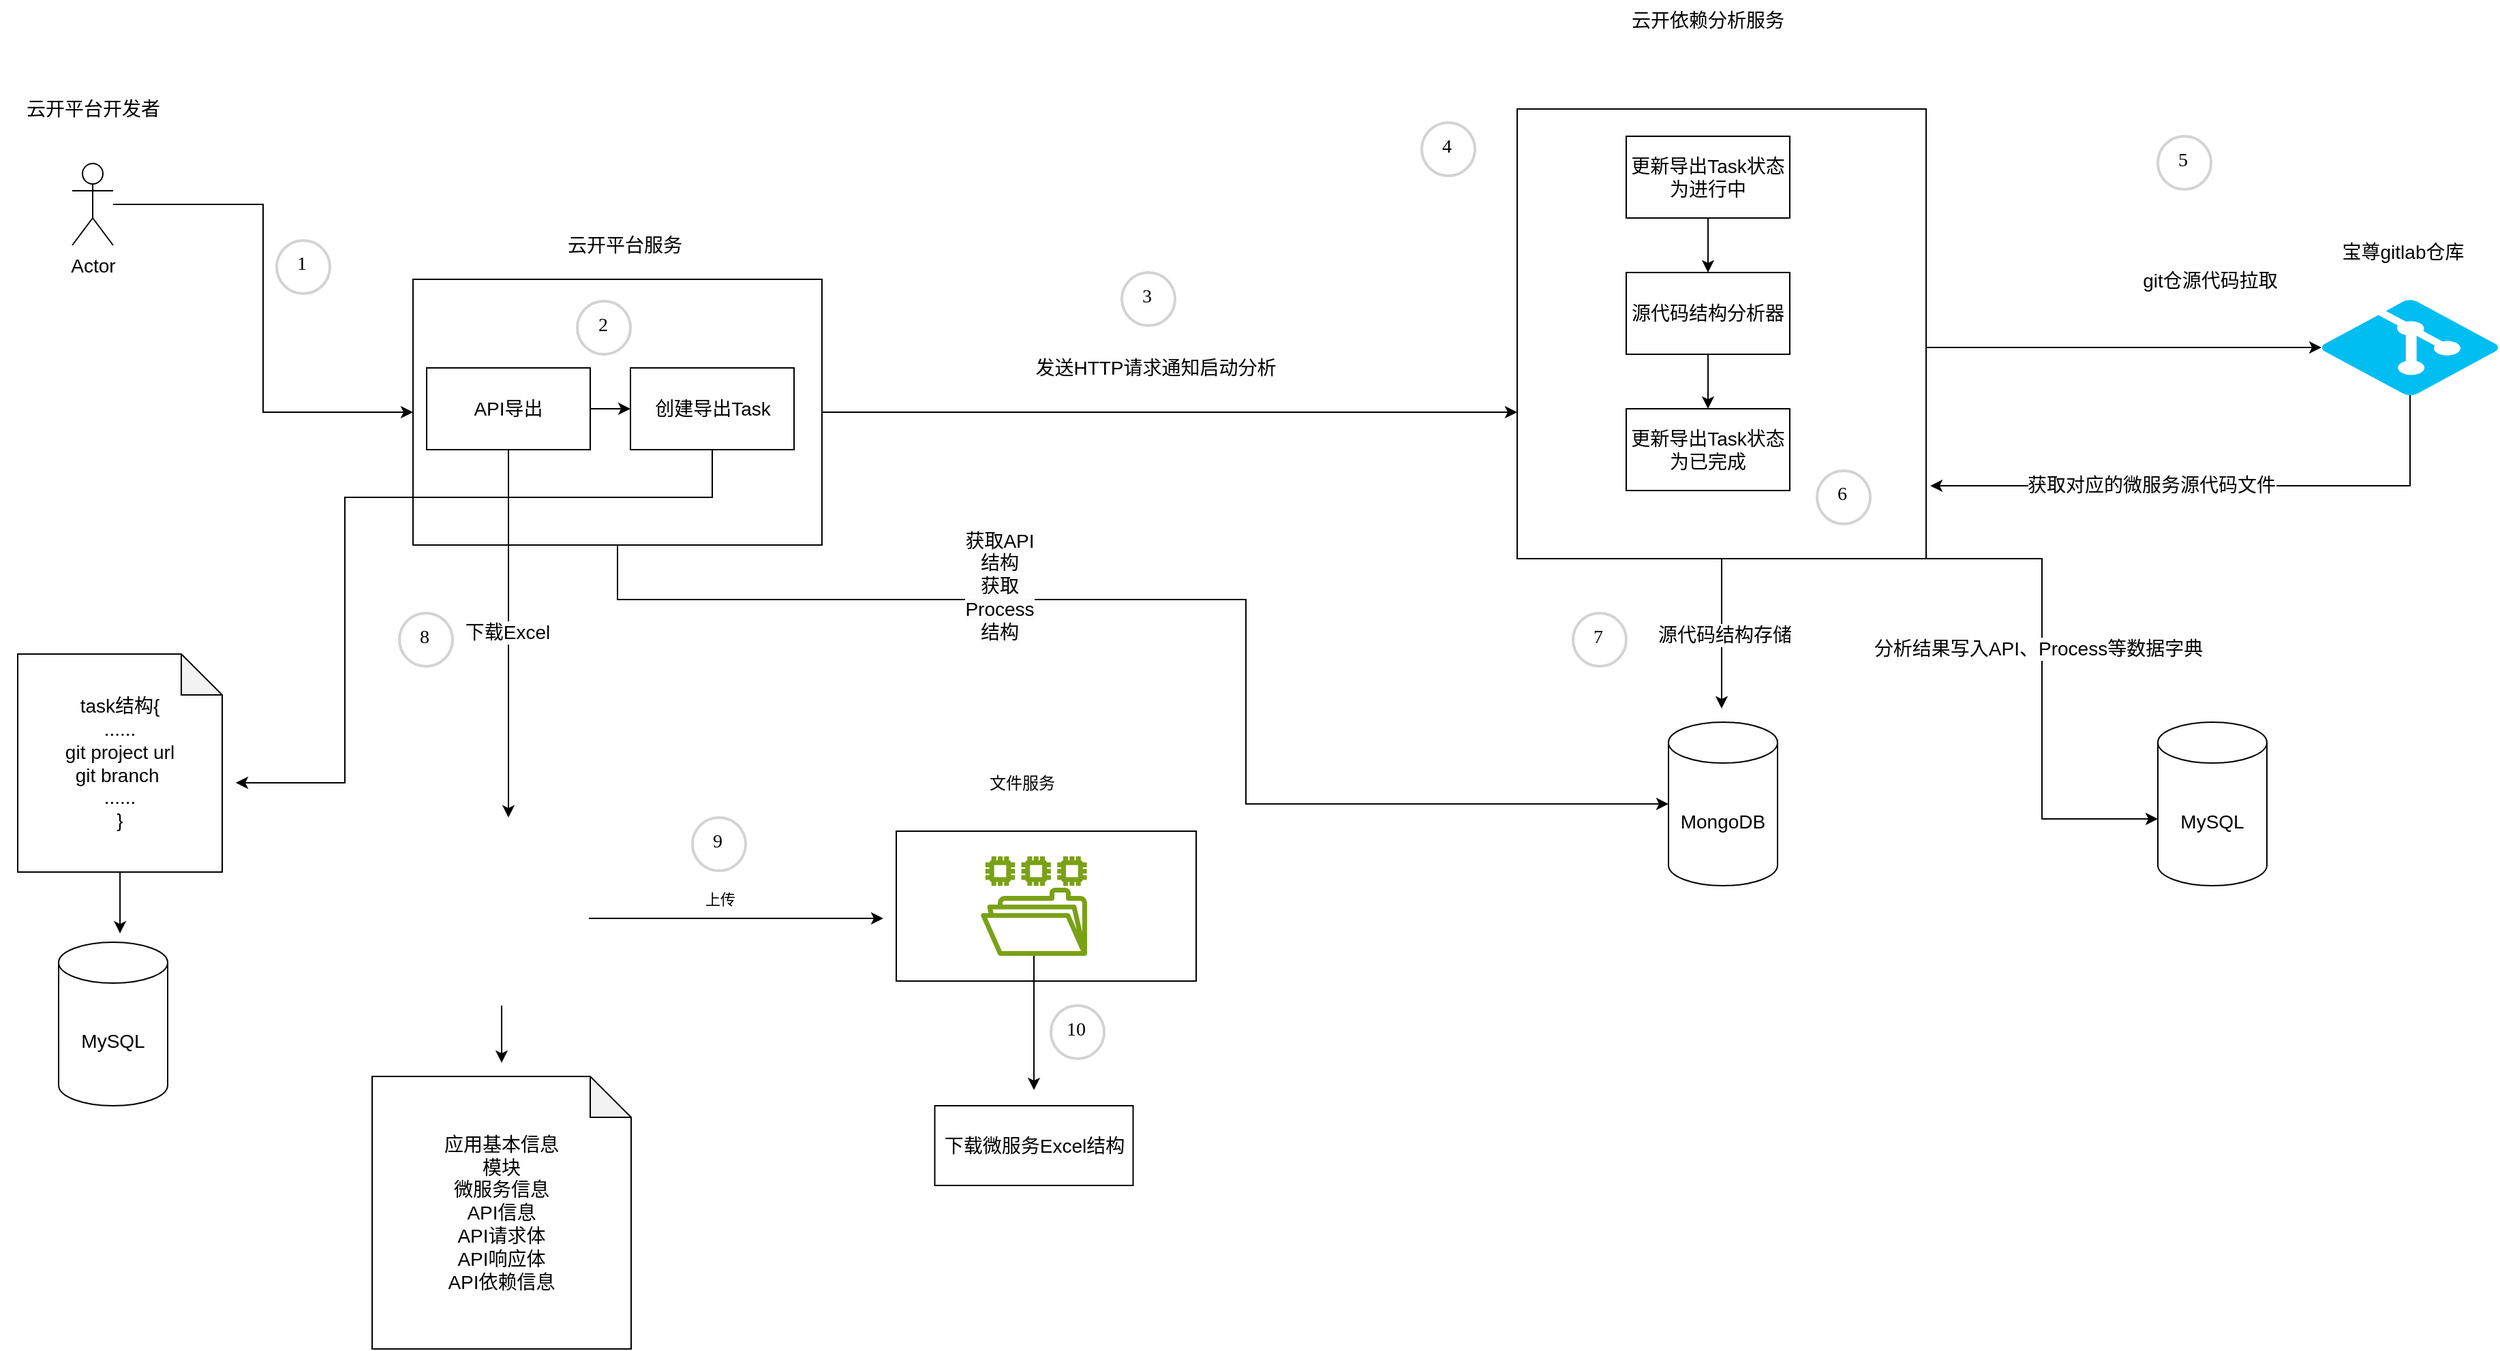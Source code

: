 <mxfile version="24.1.0" type="github">
  <diagram name="Page-1" id="uukP3XcTdVGsUKC_aiOE">
    <mxGraphModel dx="2074" dy="1121" grid="1" gridSize="10" guides="1" tooltips="1" connect="1" arrows="1" fold="1" page="1" pageScale="1" pageWidth="827" pageHeight="1169" math="0" shadow="0">
      <root>
        <mxCell id="0" />
        <mxCell id="1" parent="0" />
        <mxCell id="8WbEt5foAgeZKm9OIb6H-21" style="edgeStyle=orthogonalEdgeStyle;rounded=0;orthogonalLoop=1;jettySize=auto;html=1;fontSize=14;" parent="1" source="8WbEt5foAgeZKm9OIb6H-4" target="8WbEt5foAgeZKm9OIb6H-14" edge="1">
          <mxGeometry relative="1" as="geometry">
            <mxPoint x="1120" y="472.5" as="targetPoint" />
            <Array as="points">
              <mxPoint x="1090" y="473" />
              <mxPoint x="1090" y="473" />
            </Array>
          </mxGeometry>
        </mxCell>
        <mxCell id="8WbEt5foAgeZKm9OIb6H-4" value="" style="rounded=0;whiteSpace=wrap;html=1;fontSize=14;" parent="1" vertex="1">
          <mxGeometry x="320" y="375" width="300" height="195" as="geometry" />
        </mxCell>
        <mxCell id="8WbEt5foAgeZKm9OIb6H-5" value="云开平台服务" style="text;html=1;align=center;verticalAlign=middle;whiteSpace=wrap;rounded=0;fontSize=14;" parent="1" vertex="1">
          <mxGeometry x="382.5" y="340" width="185" height="20" as="geometry" />
        </mxCell>
        <mxCell id="8WbEt5foAgeZKm9OIb6H-12" style="edgeStyle=orthogonalEdgeStyle;rounded=0;orthogonalLoop=1;jettySize=auto;html=1;entryX=0;entryY=0.5;entryDx=0;entryDy=0;fontSize=14;" parent="1" source="8WbEt5foAgeZKm9OIb6H-8" target="8WbEt5foAgeZKm9OIb6H-4" edge="1">
          <mxGeometry relative="1" as="geometry" />
        </mxCell>
        <mxCell id="8WbEt5foAgeZKm9OIb6H-8" value="Actor" style="shape=umlActor;verticalLabelPosition=bottom;verticalAlign=top;html=1;outlineConnect=0;fontSize=14;" parent="1" vertex="1">
          <mxGeometry x="70" y="290" width="30" height="60" as="geometry" />
        </mxCell>
        <mxCell id="8WbEt5foAgeZKm9OIb6H-11" value="云开平台开发者" style="text;html=1;align=center;verticalAlign=middle;whiteSpace=wrap;rounded=0;fontSize=14;" parent="1" vertex="1">
          <mxGeometry x="17.5" y="240" width="135" height="20" as="geometry" />
        </mxCell>
        <mxCell id="8WbEt5foAgeZKm9OIb6H-23" style="edgeStyle=orthogonalEdgeStyle;rounded=0;orthogonalLoop=1;jettySize=auto;html=1;fontSize=14;" parent="1" source="8WbEt5foAgeZKm9OIb6H-14" edge="1" target="8WbEt5foAgeZKm9OIb6H-17">
          <mxGeometry relative="1" as="geometry">
            <mxPoint x="1700" y="420" as="targetPoint" />
            <Array as="points">
              <mxPoint x="1500" y="425" />
              <mxPoint x="1500" y="425" />
            </Array>
          </mxGeometry>
        </mxCell>
        <mxCell id="8WbEt5foAgeZKm9OIb6H-24" value="git仓源代码拉取" style="edgeLabel;html=1;align=center;verticalAlign=middle;resizable=0;points=[];fontSize=14;" parent="8WbEt5foAgeZKm9OIb6H-23" vertex="1" connectable="0">
          <mxGeometry x="-0.191" y="-1" relative="1" as="geometry">
            <mxPoint x="90" y="-50" as="offset" />
          </mxGeometry>
        </mxCell>
        <mxCell id="8WbEt5foAgeZKm9OIb6H-29" style="edgeStyle=orthogonalEdgeStyle;rounded=0;orthogonalLoop=1;jettySize=auto;html=1;fontSize=14;" parent="1" source="8WbEt5foAgeZKm9OIb6H-14" edge="1">
          <mxGeometry relative="1" as="geometry">
            <mxPoint x="1280" y="690" as="targetPoint" />
          </mxGeometry>
        </mxCell>
        <mxCell id="8WbEt5foAgeZKm9OIb6H-30" value="源代码结构存储" style="edgeLabel;html=1;align=center;verticalAlign=middle;resizable=0;points=[];fontSize=14;" parent="8WbEt5foAgeZKm9OIb6H-29" vertex="1" connectable="0">
          <mxGeometry x="0.021" y="1" relative="1" as="geometry">
            <mxPoint as="offset" />
          </mxGeometry>
        </mxCell>
        <mxCell id="8WbEt5foAgeZKm9OIb6H-14" value="" style="rounded=0;whiteSpace=wrap;html=1;fontSize=14;" parent="1" vertex="1">
          <mxGeometry x="1130" y="250" width="300" height="330" as="geometry" />
        </mxCell>
        <mxCell id="8WbEt5foAgeZKm9OIb6H-15" value="云开依赖分析服务" style="text;html=1;align=center;verticalAlign=middle;whiteSpace=wrap;rounded=0;fontSize=14;" parent="1" vertex="1">
          <mxGeometry x="1210" y="170" width="120" height="30" as="geometry" />
        </mxCell>
        <mxCell id="8WbEt5foAgeZKm9OIb6H-17" value="" style="verticalLabelPosition=bottom;html=1;verticalAlign=top;align=center;strokeColor=none;fillColor=#00BEF2;shape=mxgraph.azure.git_repository;fontSize=14;" parent="1" vertex="1">
          <mxGeometry x="1720" y="390" width="130" height="70" as="geometry" />
        </mxCell>
        <mxCell id="8WbEt5foAgeZKm9OIb6H-18" value="宝尊gitlab仓库" style="text;html=1;align=center;verticalAlign=middle;whiteSpace=wrap;rounded=0;fontSize=14;" parent="1" vertex="1">
          <mxGeometry x="1725" y="340" width="110" height="30" as="geometry" />
        </mxCell>
        <mxCell id="8WbEt5foAgeZKm9OIb6H-19" value="task结构{&lt;div style=&quot;font-size: 14px;&quot;&gt;......&lt;br style=&quot;font-size: 14px;&quot;&gt;&lt;div style=&quot;font-size: 14px;&quot;&gt;git project url&lt;/div&gt;&lt;div style=&quot;font-size: 14px;&quot;&gt;git branch&amp;nbsp;&lt;/div&gt;&lt;div style=&quot;font-size: 14px;&quot;&gt;......&lt;/div&gt;&lt;div style=&quot;font-size: 14px;&quot;&gt;&lt;span style=&quot;background-color: initial; font-size: 14px;&quot;&gt;}&lt;/span&gt;&lt;br style=&quot;font-size: 14px;&quot;&gt;&lt;/div&gt;&lt;/div&gt;" style="shape=note;whiteSpace=wrap;html=1;backgroundOutline=1;darkOpacity=0.05;fontSize=14;" parent="1" vertex="1">
          <mxGeometry x="30" y="650" width="150" height="160" as="geometry" />
        </mxCell>
        <mxCell id="8WbEt5foAgeZKm9OIb6H-22" value="发送HTTP请求通知启动分析" style="text;html=1;align=center;verticalAlign=middle;whiteSpace=wrap;rounded=0;fontSize=14;" parent="1" vertex="1">
          <mxGeometry x="750" y="430" width="230" height="20" as="geometry" />
        </mxCell>
        <mxCell id="8WbEt5foAgeZKm9OIb6H-67" value="" style="edgeStyle=orthogonalEdgeStyle;rounded=0;orthogonalLoop=1;jettySize=auto;html=1;" parent="1" source="8WbEt5foAgeZKm9OIb6H-26" target="8WbEt5foAgeZKm9OIb6H-66" edge="1">
          <mxGeometry relative="1" as="geometry" />
        </mxCell>
        <mxCell id="8WbEt5foAgeZKm9OIb6H-68" style="edgeStyle=orthogonalEdgeStyle;rounded=0;orthogonalLoop=1;jettySize=auto;html=1;" parent="1" source="8WbEt5foAgeZKm9OIb6H-26" edge="1">
          <mxGeometry relative="1" as="geometry">
            <mxPoint x="390" y="770" as="targetPoint" />
          </mxGeometry>
        </mxCell>
        <mxCell id="8WbEt5foAgeZKm9OIb6H-69" value="下载Excel" style="edgeLabel;html=1;align=center;verticalAlign=middle;resizable=0;points=[];fontSize=14;" parent="8WbEt5foAgeZKm9OIb6H-68" vertex="1" connectable="0">
          <mxGeometry x="-0.009" y="-1" relative="1" as="geometry">
            <mxPoint as="offset" />
          </mxGeometry>
        </mxCell>
        <mxCell id="8WbEt5foAgeZKm9OIb6H-26" value="API导出" style="rounded=0;whiteSpace=wrap;html=1;fontSize=14;" parent="1" vertex="1">
          <mxGeometry x="330" y="440" width="120" height="60" as="geometry" />
        </mxCell>
        <mxCell id="PfwWAvP0xrd5QzA8CNgX-10" value="" style="edgeStyle=orthogonalEdgeStyle;rounded=0;orthogonalLoop=1;jettySize=auto;html=1;" edge="1" parent="1" source="8WbEt5foAgeZKm9OIb6H-27" target="PfwWAvP0xrd5QzA8CNgX-4">
          <mxGeometry relative="1" as="geometry" />
        </mxCell>
        <mxCell id="8WbEt5foAgeZKm9OIb6H-27" value="源代码结构分析器" style="rounded=0;whiteSpace=wrap;html=1;fontSize=14;" parent="1" vertex="1">
          <mxGeometry x="1210" y="370" width="120" height="60" as="geometry" />
        </mxCell>
        <mxCell id="8WbEt5foAgeZKm9OIb6H-28" value="MongoDB" style="shape=cylinder3;whiteSpace=wrap;html=1;boundedLbl=1;backgroundOutline=1;size=15;fontSize=14;" parent="1" vertex="1">
          <mxGeometry x="1241" y="700" width="80" height="120" as="geometry" />
        </mxCell>
        <mxCell id="8WbEt5foAgeZKm9OIb6H-52" style="edgeStyle=orthogonalEdgeStyle;rounded=0;orthogonalLoop=1;jettySize=auto;html=1;" parent="1" source="8WbEt5foAgeZKm9OIb6H-31" edge="1">
          <mxGeometry relative="1" as="geometry">
            <mxPoint x="665" y="844" as="targetPoint" />
          </mxGeometry>
        </mxCell>
        <mxCell id="8WbEt5foAgeZKm9OIb6H-54" value="上传" style="edgeLabel;html=1;align=center;verticalAlign=middle;resizable=0;points=[];" parent="8WbEt5foAgeZKm9OIb6H-52" vertex="1" connectable="0">
          <mxGeometry x="-0.113" y="4" relative="1" as="geometry">
            <mxPoint y="-10" as="offset" />
          </mxGeometry>
        </mxCell>
        <mxCell id="8WbEt5foAgeZKm9OIb6H-58" style="edgeStyle=orthogonalEdgeStyle;rounded=0;orthogonalLoop=1;jettySize=auto;html=1;" parent="1" source="8WbEt5foAgeZKm9OIb6H-31" edge="1">
          <mxGeometry relative="1" as="geometry">
            <mxPoint x="385" y="950" as="targetPoint" />
          </mxGeometry>
        </mxCell>
        <mxCell id="8WbEt5foAgeZKm9OIb6H-31" value="" style="shape=image;html=1;verticalAlign=top;verticalLabelPosition=bottom;labelBackgroundColor=#ffffff;imageAspect=0;aspect=fixed;image=https://cdn3.iconfinder.com/data/icons/document-icons-2/30/647714-excel-128.png;fontSize=14;" parent="1" vertex="1">
          <mxGeometry x="321" y="780" width="128" height="128" as="geometry" />
        </mxCell>
        <mxCell id="8WbEt5foAgeZKm9OIb6H-34" value="应用基本信息&lt;div style=&quot;font-size: 14px;&quot;&gt;模块&lt;/div&gt;&lt;div style=&quot;font-size: 14px;&quot;&gt;微服务信息&lt;/div&gt;&lt;div style=&quot;font-size: 14px;&quot;&gt;API信息&lt;/div&gt;&lt;div style=&quot;font-size: 14px;&quot;&gt;API请求体&lt;br style=&quot;font-size: 14px;&quot;&gt;API响应体&lt;br style=&quot;font-size: 14px;&quot;&gt;API依赖信息&lt;/div&gt;" style="shape=note;whiteSpace=wrap;html=1;backgroundOutline=1;darkOpacity=0.05;fontSize=14;" parent="1" vertex="1">
          <mxGeometry x="290" y="960" width="190" height="200" as="geometry" />
        </mxCell>
        <mxCell id="8WbEt5foAgeZKm9OIb6H-36" value="1" style="ellipse;whiteSpace=wrap;html=1;aspect=fixed;strokeWidth=2;fontFamily=Tahoma;spacingBottom=4;spacingRight=2;strokeColor=#d3d3d3;fontSize=14;" parent="1" vertex="1">
          <mxGeometry x="220" y="346.5" width="39" height="39" as="geometry" />
        </mxCell>
        <mxCell id="8WbEt5foAgeZKm9OIb6H-40" value="2" style="ellipse;whiteSpace=wrap;html=1;aspect=fixed;strokeWidth=2;fontFamily=Tahoma;spacingBottom=4;spacingRight=2;strokeColor=#d3d3d3;fontSize=14;" parent="1" vertex="1">
          <mxGeometry x="440.5" y="391" width="39" height="39" as="geometry" />
        </mxCell>
        <mxCell id="8WbEt5foAgeZKm9OIb6H-41" value="3" style="ellipse;whiteSpace=wrap;html=1;aspect=fixed;strokeWidth=2;fontFamily=Tahoma;spacingBottom=4;spacingRight=2;strokeColor=#d3d3d3;fontSize=14;" parent="1" vertex="1">
          <mxGeometry x="840" y="370" width="39" height="39" as="geometry" />
        </mxCell>
        <mxCell id="8WbEt5foAgeZKm9OIb6H-42" value="4" style="ellipse;whiteSpace=wrap;html=1;aspect=fixed;strokeWidth=2;fontFamily=Tahoma;spacingBottom=4;spacingRight=2;strokeColor=#d3d3d3;fontSize=14;" parent="1" vertex="1">
          <mxGeometry x="1060" y="260" width="39" height="39" as="geometry" />
        </mxCell>
        <mxCell id="8WbEt5foAgeZKm9OIb6H-44" value="6" style="ellipse;whiteSpace=wrap;html=1;aspect=fixed;strokeWidth=2;fontFamily=Tahoma;spacingBottom=4;spacingRight=2;strokeColor=#d3d3d3;fontSize=14;" parent="1" vertex="1">
          <mxGeometry x="1350" y="515.5" width="39" height="39" as="geometry" />
        </mxCell>
        <mxCell id="8WbEt5foAgeZKm9OIb6H-45" value="5" style="ellipse;whiteSpace=wrap;html=1;aspect=fixed;strokeWidth=2;fontFamily=Tahoma;spacingBottom=4;spacingRight=2;strokeColor=#d3d3d3;fontSize=14;" parent="1" vertex="1">
          <mxGeometry x="1600" y="270" width="39" height="39" as="geometry" />
        </mxCell>
        <mxCell id="8WbEt5foAgeZKm9OIb6H-46" value="8" style="ellipse;whiteSpace=wrap;html=1;aspect=fixed;strokeWidth=2;fontFamily=Tahoma;spacingBottom=4;spacingRight=2;strokeColor=#d3d3d3;fontSize=14;" parent="1" vertex="1">
          <mxGeometry x="310" y="620" width="39" height="39" as="geometry" />
        </mxCell>
        <mxCell id="8WbEt5foAgeZKm9OIb6H-48" value="" style="rounded=0;whiteSpace=wrap;html=1;" parent="1" vertex="1">
          <mxGeometry x="674.5" y="780" width="220" height="110" as="geometry" />
        </mxCell>
        <mxCell id="8WbEt5foAgeZKm9OIb6H-50" value="文件服务" style="text;html=1;align=center;verticalAlign=middle;whiteSpace=wrap;rounded=0;" parent="1" vertex="1">
          <mxGeometry x="736.5" y="730" width="60" height="30" as="geometry" />
        </mxCell>
        <mxCell id="8WbEt5foAgeZKm9OIb6H-75" style="edgeStyle=orthogonalEdgeStyle;rounded=0;orthogonalLoop=1;jettySize=auto;html=1;" parent="1" source="8WbEt5foAgeZKm9OIb6H-51" edge="1">
          <mxGeometry relative="1" as="geometry">
            <mxPoint x="775.5" y="970" as="targetPoint" />
          </mxGeometry>
        </mxCell>
        <mxCell id="8WbEt5foAgeZKm9OIb6H-51" value="" style="sketch=0;outlineConnect=0;fontColor=#232F3E;gradientColor=none;fillColor=#7AA116;strokeColor=none;dashed=0;verticalLabelPosition=bottom;verticalAlign=top;align=center;html=1;fontSize=12;fontStyle=0;aspect=fixed;pointerEvents=1;shape=mxgraph.aws4.file_system;" parent="1" vertex="1">
          <mxGeometry x="736.5" y="798.5" width="78" height="73" as="geometry" />
        </mxCell>
        <mxCell id="8WbEt5foAgeZKm9OIb6H-53" value="9" style="ellipse;whiteSpace=wrap;html=1;aspect=fixed;strokeWidth=2;fontFamily=Tahoma;spacingBottom=4;spacingRight=2;strokeColor=#d3d3d3;fontSize=14;" parent="1" vertex="1">
          <mxGeometry x="525" y="770" width="39" height="39" as="geometry" />
        </mxCell>
        <mxCell id="8WbEt5foAgeZKm9OIb6H-55" value="7" style="ellipse;whiteSpace=wrap;html=1;aspect=fixed;strokeWidth=2;fontFamily=Tahoma;spacingBottom=4;spacingRight=2;strokeColor=#d3d3d3;fontSize=14;" parent="1" vertex="1">
          <mxGeometry x="1171" y="620" width="39" height="39" as="geometry" />
        </mxCell>
        <mxCell id="8WbEt5foAgeZKm9OIb6H-56" value="MySQL" style="shape=cylinder3;whiteSpace=wrap;html=1;boundedLbl=1;backgroundOutline=1;size=15;fontSize=14;" parent="1" vertex="1">
          <mxGeometry x="60" y="861.5" width="80" height="120" as="geometry" />
        </mxCell>
        <mxCell id="8WbEt5foAgeZKm9OIb6H-57" style="edgeStyle=orthogonalEdgeStyle;rounded=0;orthogonalLoop=1;jettySize=auto;html=1;entryX=0.563;entryY=-0.054;entryDx=0;entryDy=0;entryPerimeter=0;" parent="1" source="8WbEt5foAgeZKm9OIb6H-19" target="8WbEt5foAgeZKm9OIb6H-56" edge="1">
          <mxGeometry relative="1" as="geometry" />
        </mxCell>
        <mxCell id="8WbEt5foAgeZKm9OIb6H-64" style="edgeStyle=orthogonalEdgeStyle;rounded=0;orthogonalLoop=1;jettySize=auto;html=1;entryX=1.01;entryY=0.838;entryDx=0;entryDy=0;entryPerimeter=0;" parent="1" source="8WbEt5foAgeZKm9OIb6H-17" target="8WbEt5foAgeZKm9OIb6H-14" edge="1">
          <mxGeometry relative="1" as="geometry">
            <Array as="points">
              <mxPoint x="1785" y="527" />
            </Array>
          </mxGeometry>
        </mxCell>
        <mxCell id="8WbEt5foAgeZKm9OIb6H-65" value="获取对应的微服务源代码文件" style="edgeLabel;html=1;align=center;verticalAlign=middle;resizable=0;points=[];fontSize=14;" parent="8WbEt5foAgeZKm9OIb6H-64" vertex="1" connectable="0">
          <mxGeometry x="0.228" y="-1" relative="1" as="geometry">
            <mxPoint as="offset" />
          </mxGeometry>
        </mxCell>
        <mxCell id="8WbEt5foAgeZKm9OIb6H-66" value="创建导出Task" style="rounded=0;whiteSpace=wrap;html=1;fontSize=14;" parent="1" vertex="1">
          <mxGeometry x="479.5" y="440" width="120" height="60" as="geometry" />
        </mxCell>
        <mxCell id="8WbEt5foAgeZKm9OIb6H-71" style="edgeStyle=orthogonalEdgeStyle;rounded=0;orthogonalLoop=1;jettySize=auto;html=1;entryX=1;entryY=0.5;entryDx=0;entryDy=0;entryPerimeter=0;exitX=0.5;exitY=1;exitDx=0;exitDy=0;" parent="1" source="8WbEt5foAgeZKm9OIb6H-66" edge="1">
          <mxGeometry relative="1" as="geometry">
            <mxPoint x="479.5" y="534.5" as="sourcePoint" />
            <mxPoint x="190" y="744.5" as="targetPoint" />
            <Array as="points">
              <mxPoint x="540" y="535" />
              <mxPoint x="270" y="535" />
              <mxPoint x="270" y="745" />
            </Array>
          </mxGeometry>
        </mxCell>
        <mxCell id="8WbEt5foAgeZKm9OIb6H-72" value="&lt;font style=&quot;font-size: 14px;&quot;&gt;下载微服务Excel结构&lt;/font&gt;" style="rounded=0;whiteSpace=wrap;html=1;" parent="1" vertex="1">
          <mxGeometry x="702.75" y="981.5" width="145.5" height="58.5" as="geometry" />
        </mxCell>
        <mxCell id="8WbEt5foAgeZKm9OIb6H-74" value="10" style="ellipse;whiteSpace=wrap;html=1;aspect=fixed;strokeWidth=2;fontFamily=Tahoma;spacingBottom=4;spacingRight=2;strokeColor=#d3d3d3;fontSize=14;" parent="1" vertex="1">
          <mxGeometry x="788" y="908" width="39" height="39" as="geometry" />
        </mxCell>
        <mxCell id="PfwWAvP0xrd5QzA8CNgX-1" style="edgeStyle=orthogonalEdgeStyle;rounded=0;orthogonalLoop=1;jettySize=auto;html=1;entryX=0;entryY=0.5;entryDx=0;entryDy=0;entryPerimeter=0;" edge="1" parent="1" source="8WbEt5foAgeZKm9OIb6H-4" target="8WbEt5foAgeZKm9OIb6H-28">
          <mxGeometry relative="1" as="geometry">
            <Array as="points">
              <mxPoint x="470" y="610" />
              <mxPoint x="931" y="610" />
              <mxPoint x="931" y="760" />
            </Array>
          </mxGeometry>
        </mxCell>
        <mxCell id="PfwWAvP0xrd5QzA8CNgX-2" value="&lt;span style=&quot;font-size: 14px; text-wrap: wrap; background-color: rgb(251, 251, 251);&quot;&gt;获取API结构&lt;/span&gt;&lt;br style=&quot;font-size: 14px; text-wrap: wrap; background-color: rgb(251, 251, 251);&quot;&gt;&lt;span style=&quot;font-size: 14px; text-wrap: wrap; background-color: rgb(251, 251, 251);&quot;&gt;获取Process结构&lt;/span&gt;" style="edgeLabel;html=1;align=center;verticalAlign=middle;resizable=0;points=[];" vertex="1" connectable="0" parent="PfwWAvP0xrd5QzA8CNgX-1">
          <mxGeometry x="-0.259" y="1" relative="1" as="geometry">
            <mxPoint x="-36" y="-9" as="offset" />
          </mxGeometry>
        </mxCell>
        <mxCell id="PfwWAvP0xrd5QzA8CNgX-9" value="" style="edgeStyle=orthogonalEdgeStyle;rounded=0;orthogonalLoop=1;jettySize=auto;html=1;" edge="1" parent="1" source="PfwWAvP0xrd5QzA8CNgX-3" target="8WbEt5foAgeZKm9OIb6H-27">
          <mxGeometry relative="1" as="geometry" />
        </mxCell>
        <mxCell id="PfwWAvP0xrd5QzA8CNgX-3" value="更新导出Task状态为进行中" style="rounded=0;whiteSpace=wrap;html=1;fontSize=14;" vertex="1" parent="1">
          <mxGeometry x="1210" y="270" width="120" height="60" as="geometry" />
        </mxCell>
        <mxCell id="PfwWAvP0xrd5QzA8CNgX-4" value="更新导出Task状态为已完成" style="rounded=0;whiteSpace=wrap;html=1;fontSize=14;" vertex="1" parent="1">
          <mxGeometry x="1210" y="470" width="120" height="60" as="geometry" />
        </mxCell>
        <mxCell id="PfwWAvP0xrd5QzA8CNgX-5" value="MySQL" style="shape=cylinder3;whiteSpace=wrap;html=1;boundedLbl=1;backgroundOutline=1;size=15;fontSize=14;" vertex="1" parent="1">
          <mxGeometry x="1600" y="700" width="80" height="120" as="geometry" />
        </mxCell>
        <mxCell id="PfwWAvP0xrd5QzA8CNgX-8" style="edgeStyle=orthogonalEdgeStyle;rounded=0;orthogonalLoop=1;jettySize=auto;html=1;entryX=0;entryY=0.592;entryDx=0;entryDy=0;entryPerimeter=0;" edge="1" parent="1" source="8WbEt5foAgeZKm9OIb6H-14" target="PfwWAvP0xrd5QzA8CNgX-5">
          <mxGeometry relative="1" as="geometry">
            <Array as="points">
              <mxPoint x="1515" y="580" />
              <mxPoint x="1515" y="771" />
            </Array>
          </mxGeometry>
        </mxCell>
        <mxCell id="PfwWAvP0xrd5QzA8CNgX-11" value="分析结果写入API、Process等数据字典" style="edgeLabel;html=1;align=center;verticalAlign=middle;resizable=0;points=[];fontSize=14;" vertex="1" connectable="0" parent="PfwWAvP0xrd5QzA8CNgX-8">
          <mxGeometry x="-0.163" y="-3" relative="1" as="geometry">
            <mxPoint as="offset" />
          </mxGeometry>
        </mxCell>
      </root>
    </mxGraphModel>
  </diagram>
</mxfile>
